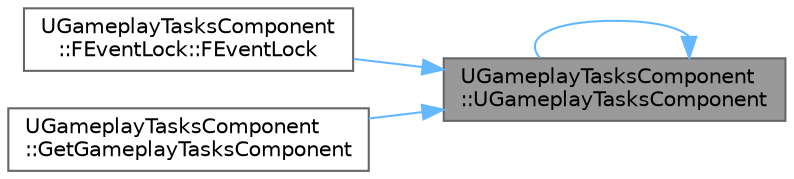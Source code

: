 digraph "UGameplayTasksComponent::UGameplayTasksComponent"
{
 // INTERACTIVE_SVG=YES
 // LATEX_PDF_SIZE
  bgcolor="transparent";
  edge [fontname=Helvetica,fontsize=10,labelfontname=Helvetica,labelfontsize=10];
  node [fontname=Helvetica,fontsize=10,shape=box,height=0.2,width=0.4];
  rankdir="RL";
  Node1 [id="Node000001",label="UGameplayTasksComponent\l::UGameplayTasksComponent",height=0.2,width=0.4,color="gray40", fillcolor="grey60", style="filled", fontcolor="black",tooltip=" "];
  Node1 -> Node2 [id="edge1_Node000001_Node000002",dir="back",color="steelblue1",style="solid",tooltip=" "];
  Node2 [id="Node000002",label="UGameplayTasksComponent\l::FEventLock::FEventLock",height=0.2,width=0.4,color="grey40", fillcolor="white", style="filled",URL="$d6/d90/structUGameplayTasksComponent_1_1FEventLock.html#a7771501ba3d04f415e5d414aaa675c75",tooltip=" "];
  Node1 -> Node1 [id="edge2_Node000001_Node000001",dir="back",color="steelblue1",style="solid",tooltip=" "];
  Node1 -> Node3 [id="edge3_Node000001_Node000003",dir="back",color="steelblue1",style="solid",tooltip=" "];
  Node3 [id="Node000003",label="UGameplayTasksComponent\l::GetGameplayTasksComponent",height=0.2,width=0.4,color="grey40", fillcolor="white", style="filled",URL="$d9/d10/classUGameplayTasksComponent.html#a1725aad2b7add1491c58daac2d53629c",tooltip=" "];
}
